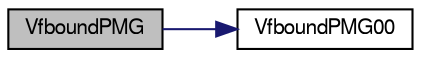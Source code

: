 digraph "VfboundPMG"
{
  edge [fontname="FreeSans",fontsize="10",labelfontname="FreeSans",labelfontsize="10"];
  node [fontname="FreeSans",fontsize="10",shape=record];
  rankdir="LR";
  Node1 [label="VfboundPMG",height=0.2,width=0.4,color="black", fillcolor="grey75", style="filled" fontcolor="black"];
  Node1 -> Node2 [color="midnightblue",fontsize="10",style="solid",fontname="FreeSans"];
  Node2 [label="VfboundPMG00",height=0.2,width=0.4,color="black", fillcolor="white", style="filled",URL="$group___p_m_g_c.html#gaa5cd2792bb251ae2ee940d0b7de06a42",tooltip="Initialize a grid function to have a zero boundary value."];
}
